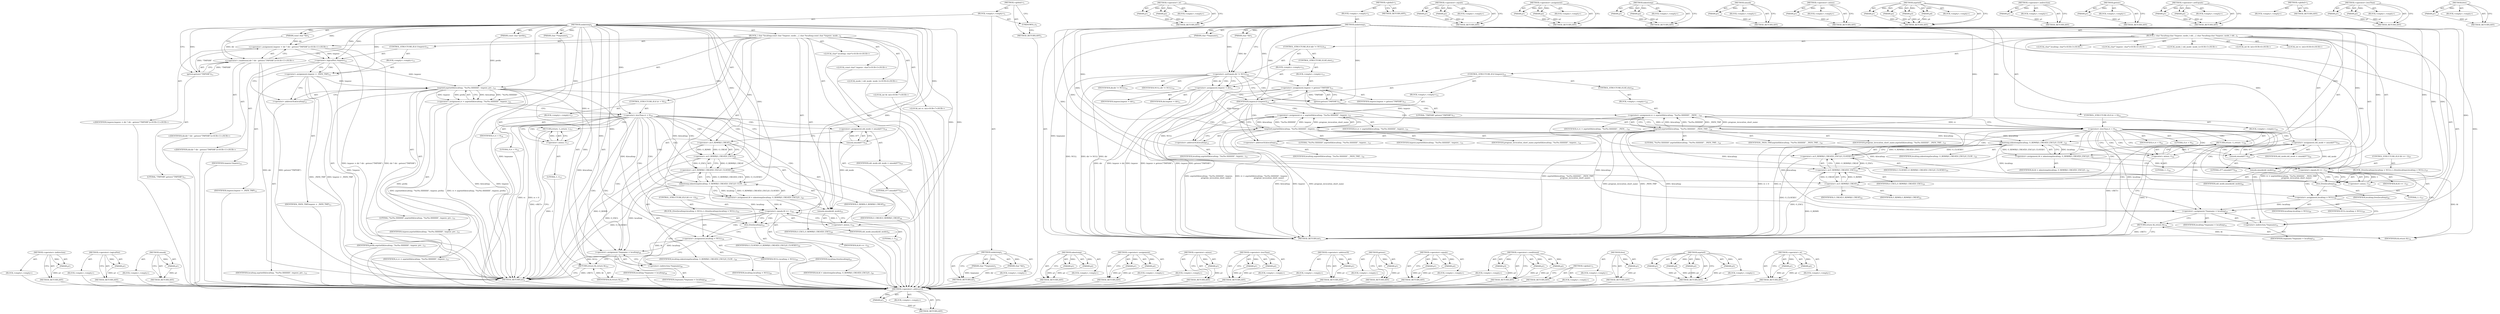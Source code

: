 digraph "&lt;operator&gt;.or" {
vulnerable_142 [label=<(METHOD,&lt;operator&gt;.addressOf)>];
vulnerable_143 [label=<(PARAM,p1)>];
vulnerable_144 [label=<(BLOCK,&lt;empty&gt;,&lt;empty&gt;)>];
vulnerable_145 [label=<(METHOD_RETURN,ANY)>];
vulnerable_164 [label=<(METHOD,&lt;operator&gt;.or)>];
vulnerable_165 [label=<(PARAM,p1)>];
vulnerable_166 [label=<(PARAM,p2)>];
vulnerable_167 [label=<(BLOCK,&lt;empty&gt;,&lt;empty&gt;)>];
vulnerable_168 [label=<(METHOD_RETURN,ANY)>];
vulnerable_6 [label=<(METHOD,&lt;global&gt;)<SUB>1</SUB>>];
vulnerable_7 [label=<(BLOCK,&lt;empty&gt;,&lt;empty&gt;)<SUB>1</SUB>>];
vulnerable_8 [label=<(METHOD,xmkstemp)<SUB>1</SUB>>];
vulnerable_9 [label=<(PARAM,char **tmpname)<SUB>1</SUB>>];
vulnerable_10 [label=<(PARAM,char *dir)<SUB>1</SUB>>];
vulnerable_11 [label=<(BLOCK,{
 	char *localtmp;
	char *tmpenv;
 	mode_t old...,{
 	char *localtmp;
	char *tmpenv;
 	mode_t old...)<SUB>2</SUB>>];
vulnerable_12 [label="<(LOCAL,char* localtmp: char*)<SUB>3</SUB>>"];
vulnerable_13 [label="<(LOCAL,char* tmpenv: char*)<SUB>4</SUB>>"];
vulnerable_14 [label="<(LOCAL,mode_t old_mode: mode_t)<SUB>5</SUB>>"];
vulnerable_15 [label="<(LOCAL,int fd: int)<SUB>6</SUB>>"];
vulnerable_16 [label="<(LOCAL,int rc: int)<SUB>6</SUB>>"];
vulnerable_17 [label=<(CONTROL_STRUCTURE,IF,if (dir != NULL))<SUB>10</SUB>>];
vulnerable_18 [label=<(&lt;operator&gt;.notEquals,dir != NULL)<SUB>10</SUB>>];
vulnerable_19 [label=<(IDENTIFIER,dir,dir != NULL)<SUB>10</SUB>>];
vulnerable_20 [label=<(IDENTIFIER,NULL,dir != NULL)<SUB>10</SUB>>];
vulnerable_21 [label=<(BLOCK,&lt;empty&gt;,&lt;empty&gt;)<SUB>11</SUB>>];
vulnerable_22 [label=<(&lt;operator&gt;.assignment,tmpenv = dir)<SUB>11</SUB>>];
vulnerable_23 [label=<(IDENTIFIER,tmpenv,tmpenv = dir)<SUB>11</SUB>>];
vulnerable_24 [label=<(IDENTIFIER,dir,tmpenv = dir)<SUB>11</SUB>>];
vulnerable_25 [label=<(CONTROL_STRUCTURE,ELSE,else)<SUB>13</SUB>>];
vulnerable_26 [label=<(BLOCK,&lt;empty&gt;,&lt;empty&gt;)<SUB>13</SUB>>];
vulnerable_27 [label=<(&lt;operator&gt;.assignment,tmpenv = getenv(&quot;TMPDIR&quot;))<SUB>13</SUB>>];
vulnerable_28 [label=<(IDENTIFIER,tmpenv,tmpenv = getenv(&quot;TMPDIR&quot;))<SUB>13</SUB>>];
vulnerable_29 [label=<(getenv,getenv(&quot;TMPDIR&quot;))<SUB>13</SUB>>];
vulnerable_30 [label=<(LITERAL,&quot;TMPDIR&quot;,getenv(&quot;TMPDIR&quot;))<SUB>13</SUB>>];
vulnerable_31 [label=<(CONTROL_STRUCTURE,IF,if (tmpenv))<SUB>14</SUB>>];
vulnerable_32 [label=<(IDENTIFIER,tmpenv,if (tmpenv))<SUB>14</SUB>>];
vulnerable_33 [label=<(BLOCK,&lt;empty&gt;,&lt;empty&gt;)<SUB>15</SUB>>];
vulnerable_34 [label=<(&lt;operator&gt;.assignment,rc = asprintf(&amp;localtmp, &quot;%s/%s.XXXXXX&quot;, tmpenv...)<SUB>15</SUB>>];
vulnerable_35 [label=<(IDENTIFIER,rc,rc = asprintf(&amp;localtmp, &quot;%s/%s.XXXXXX&quot;, tmpenv...)<SUB>15</SUB>>];
vulnerable_36 [label=<(asprintf,asprintf(&amp;localtmp, &quot;%s/%s.XXXXXX&quot;, tmpenv,
			...)<SUB>15</SUB>>];
vulnerable_37 [label=<(&lt;operator&gt;.addressOf,&amp;localtmp)<SUB>15</SUB>>];
vulnerable_38 [label=<(IDENTIFIER,localtmp,asprintf(&amp;localtmp, &quot;%s/%s.XXXXXX&quot;, tmpenv,
			...)<SUB>15</SUB>>];
vulnerable_39 [label=<(LITERAL,&quot;%s/%s.XXXXXX&quot;,asprintf(&amp;localtmp, &quot;%s/%s.XXXXXX&quot;, tmpenv,
			...)<SUB>15</SUB>>];
vulnerable_40 [label=<(IDENTIFIER,tmpenv,asprintf(&amp;localtmp, &quot;%s/%s.XXXXXX&quot;, tmpenv,
			...)<SUB>15</SUB>>];
vulnerable_41 [label=<(IDENTIFIER,program_invocation_short_name,asprintf(&amp;localtmp, &quot;%s/%s.XXXXXX&quot;, tmpenv,
			...)<SUB>16</SUB>>];
vulnerable_42 [label=<(CONTROL_STRUCTURE,ELSE,else)<SUB>18</SUB>>];
vulnerable_43 [label=<(BLOCK,&lt;empty&gt;,&lt;empty&gt;)<SUB>18</SUB>>];
vulnerable_44 [label=<(&lt;operator&gt;.assignment,rc = asprintf(&amp;localtmp, &quot;%s/%s.XXXXXX&quot;, _PATH_...)<SUB>18</SUB>>];
vulnerable_45 [label=<(IDENTIFIER,rc,rc = asprintf(&amp;localtmp, &quot;%s/%s.XXXXXX&quot;, _PATH_...)<SUB>18</SUB>>];
vulnerable_46 [label=<(asprintf,asprintf(&amp;localtmp, &quot;%s/%s.XXXXXX&quot;, _PATH_TMP,
...)<SUB>18</SUB>>];
vulnerable_47 [label=<(&lt;operator&gt;.addressOf,&amp;localtmp)<SUB>18</SUB>>];
vulnerable_48 [label=<(IDENTIFIER,localtmp,asprintf(&amp;localtmp, &quot;%s/%s.XXXXXX&quot;, _PATH_TMP,
...)<SUB>18</SUB>>];
vulnerable_49 [label=<(LITERAL,&quot;%s/%s.XXXXXX&quot;,asprintf(&amp;localtmp, &quot;%s/%s.XXXXXX&quot;, _PATH_TMP,
...)<SUB>18</SUB>>];
vulnerable_50 [label=<(IDENTIFIER,_PATH_TMP,asprintf(&amp;localtmp, &quot;%s/%s.XXXXXX&quot;, _PATH_TMP,
...)<SUB>18</SUB>>];
vulnerable_51 [label=<(IDENTIFIER,program_invocation_short_name,asprintf(&amp;localtmp, &quot;%s/%s.XXXXXX&quot;, _PATH_TMP,
...)<SUB>19</SUB>>];
vulnerable_52 [label=<(CONTROL_STRUCTURE,IF,if (rc &lt; 0))<SUB>21</SUB>>];
vulnerable_53 [label=<(&lt;operator&gt;.lessThan,rc &lt; 0)<SUB>21</SUB>>];
vulnerable_54 [label=<(IDENTIFIER,rc,rc &lt; 0)<SUB>21</SUB>>];
vulnerable_55 [label=<(LITERAL,0,rc &lt; 0)<SUB>21</SUB>>];
vulnerable_56 [label=<(BLOCK,&lt;empty&gt;,&lt;empty&gt;)<SUB>22</SUB>>];
vulnerable_57 [label=<(RETURN,return -1;,return -1;)<SUB>22</SUB>>];
vulnerable_58 [label=<(&lt;operator&gt;.minus,-1)<SUB>22</SUB>>];
vulnerable_59 [label=<(LITERAL,1,-1)<SUB>22</SUB>>];
vulnerable_60 [label=<(&lt;operator&gt;.assignment,old_mode = umask(077))<SUB>24</SUB>>];
vulnerable_61 [label=<(IDENTIFIER,old_mode,old_mode = umask(077))<SUB>24</SUB>>];
vulnerable_62 [label=<(umask,umask(077))<SUB>24</SUB>>];
vulnerable_63 [label=<(LITERAL,077,umask(077))<SUB>24</SUB>>];
vulnerable_64 [label=<(&lt;operator&gt;.assignment,fd = mkostemp(localtmp, O_RDWR|O_CREAT|O_EXCL|O...)<SUB>25</SUB>>];
vulnerable_65 [label=<(IDENTIFIER,fd,fd = mkostemp(localtmp, O_RDWR|O_CREAT|O_EXCL|O...)<SUB>25</SUB>>];
vulnerable_66 [label=<(mkostemp,mkostemp(localtmp, O_RDWR|O_CREAT|O_EXCL|O_CLOE...)<SUB>25</SUB>>];
vulnerable_67 [label=<(IDENTIFIER,localtmp,mkostemp(localtmp, O_RDWR|O_CREAT|O_EXCL|O_CLOE...)<SUB>25</SUB>>];
vulnerable_68 [label=<(&lt;operator&gt;.or,O_RDWR|O_CREAT|O_EXCL|O_CLOEXEC)<SUB>25</SUB>>];
vulnerable_69 [label=<(&lt;operator&gt;.or,O_RDWR|O_CREAT|O_EXCL)<SUB>25</SUB>>];
vulnerable_70 [label=<(&lt;operator&gt;.or,O_RDWR|O_CREAT)<SUB>25</SUB>>];
vulnerable_71 [label=<(IDENTIFIER,O_RDWR,O_RDWR|O_CREAT)<SUB>25</SUB>>];
vulnerable_72 [label=<(IDENTIFIER,O_CREAT,O_RDWR|O_CREAT)<SUB>25</SUB>>];
vulnerable_73 [label=<(IDENTIFIER,O_EXCL,O_RDWR|O_CREAT|O_EXCL)<SUB>25</SUB>>];
vulnerable_74 [label=<(IDENTIFIER,O_CLOEXEC,O_RDWR|O_CREAT|O_EXCL|O_CLOEXEC)<SUB>25</SUB>>];
vulnerable_75 [label=<(umask,umask(old_mode))<SUB>26</SUB>>];
vulnerable_76 [label=<(IDENTIFIER,old_mode,umask(old_mode))<SUB>26</SUB>>];
vulnerable_77 [label=<(CONTROL_STRUCTURE,IF,if (fd == -1))<SUB>27</SUB>>];
vulnerable_78 [label=<(&lt;operator&gt;.equals,fd == -1)<SUB>27</SUB>>];
vulnerable_79 [label=<(IDENTIFIER,fd,fd == -1)<SUB>27</SUB>>];
vulnerable_80 [label=<(&lt;operator&gt;.minus,-1)<SUB>27</SUB>>];
vulnerable_81 [label=<(LITERAL,1,-1)<SUB>27</SUB>>];
vulnerable_82 [label=<(BLOCK,{
		free(localtmp);
		localtmp = NULL;
	},{
		free(localtmp);
		localtmp = NULL;
	})<SUB>27</SUB>>];
vulnerable_83 [label=<(free,free(localtmp))<SUB>28</SUB>>];
vulnerable_84 [label=<(IDENTIFIER,localtmp,free(localtmp))<SUB>28</SUB>>];
vulnerable_85 [label=<(&lt;operator&gt;.assignment,localtmp = NULL)<SUB>29</SUB>>];
vulnerable_86 [label=<(IDENTIFIER,localtmp,localtmp = NULL)<SUB>29</SUB>>];
vulnerable_87 [label=<(IDENTIFIER,NULL,localtmp = NULL)<SUB>29</SUB>>];
vulnerable_88 [label=<(&lt;operator&gt;.assignment,*tmpname = localtmp)<SUB>31</SUB>>];
vulnerable_89 [label=<(&lt;operator&gt;.indirection,*tmpname)<SUB>31</SUB>>];
vulnerable_90 [label=<(IDENTIFIER,tmpname,*tmpname = localtmp)<SUB>31</SUB>>];
vulnerable_91 [label=<(IDENTIFIER,localtmp,*tmpname = localtmp)<SUB>31</SUB>>];
vulnerable_92 [label=<(RETURN,return fd;,return fd;)<SUB>32</SUB>>];
vulnerable_93 [label=<(IDENTIFIER,fd,return fd;)<SUB>32</SUB>>];
vulnerable_94 [label=<(METHOD_RETURN,int)<SUB>1</SUB>>];
vulnerable_96 [label=<(METHOD_RETURN,ANY)<SUB>1</SUB>>];
vulnerable_169 [label=<(METHOD,&lt;operator&gt;.equals)>];
vulnerable_170 [label=<(PARAM,p1)>];
vulnerable_171 [label=<(PARAM,p2)>];
vulnerable_172 [label=<(BLOCK,&lt;empty&gt;,&lt;empty&gt;)>];
vulnerable_173 [label=<(METHOD_RETURN,ANY)>];
vulnerable_126 [label=<(METHOD,&lt;operator&gt;.assignment)>];
vulnerable_127 [label=<(PARAM,p1)>];
vulnerable_128 [label=<(PARAM,p2)>];
vulnerable_129 [label=<(BLOCK,&lt;empty&gt;,&lt;empty&gt;)>];
vulnerable_130 [label=<(METHOD_RETURN,ANY)>];
vulnerable_159 [label=<(METHOD,mkostemp)>];
vulnerable_160 [label=<(PARAM,p1)>];
vulnerable_161 [label=<(PARAM,p2)>];
vulnerable_162 [label=<(BLOCK,&lt;empty&gt;,&lt;empty&gt;)>];
vulnerable_163 [label=<(METHOD_RETURN,ANY)>];
vulnerable_155 [label=<(METHOD,umask)>];
vulnerable_156 [label=<(PARAM,p1)>];
vulnerable_157 [label=<(BLOCK,&lt;empty&gt;,&lt;empty&gt;)>];
vulnerable_158 [label=<(METHOD_RETURN,ANY)>];
vulnerable_151 [label=<(METHOD,&lt;operator&gt;.minus)>];
vulnerable_152 [label=<(PARAM,p1)>];
vulnerable_153 [label=<(BLOCK,&lt;empty&gt;,&lt;empty&gt;)>];
vulnerable_154 [label=<(METHOD_RETURN,ANY)>];
vulnerable_135 [label=<(METHOD,asprintf)>];
vulnerable_136 [label=<(PARAM,p1)>];
vulnerable_137 [label=<(PARAM,p2)>];
vulnerable_138 [label=<(PARAM,p3)>];
vulnerable_139 [label=<(PARAM,p4)>];
vulnerable_140 [label=<(BLOCK,&lt;empty&gt;,&lt;empty&gt;)>];
vulnerable_141 [label=<(METHOD_RETURN,ANY)>];
vulnerable_178 [label=<(METHOD,&lt;operator&gt;.indirection)>];
vulnerable_179 [label=<(PARAM,p1)>];
vulnerable_180 [label=<(BLOCK,&lt;empty&gt;,&lt;empty&gt;)>];
vulnerable_181 [label=<(METHOD_RETURN,ANY)>];
vulnerable_131 [label=<(METHOD,getenv)>];
vulnerable_132 [label=<(PARAM,p1)>];
vulnerable_133 [label=<(BLOCK,&lt;empty&gt;,&lt;empty&gt;)>];
vulnerable_134 [label=<(METHOD_RETURN,ANY)>];
vulnerable_121 [label=<(METHOD,&lt;operator&gt;.notEquals)>];
vulnerable_122 [label=<(PARAM,p1)>];
vulnerable_123 [label=<(PARAM,p2)>];
vulnerable_124 [label=<(BLOCK,&lt;empty&gt;,&lt;empty&gt;)>];
vulnerable_125 [label=<(METHOD_RETURN,ANY)>];
vulnerable_115 [label=<(METHOD,&lt;global&gt;)<SUB>1</SUB>>];
vulnerable_116 [label=<(BLOCK,&lt;empty&gt;,&lt;empty&gt;)>];
vulnerable_117 [label=<(METHOD_RETURN,ANY)>];
vulnerable_146 [label=<(METHOD,&lt;operator&gt;.lessThan)>];
vulnerable_147 [label=<(PARAM,p1)>];
vulnerable_148 [label=<(PARAM,p2)>];
vulnerable_149 [label=<(BLOCK,&lt;empty&gt;,&lt;empty&gt;)>];
vulnerable_150 [label=<(METHOD_RETURN,ANY)>];
vulnerable_174 [label=<(METHOD,free)>];
vulnerable_175 [label=<(PARAM,p1)>];
vulnerable_176 [label=<(BLOCK,&lt;empty&gt;,&lt;empty&gt;)>];
vulnerable_177 [label=<(METHOD_RETURN,ANY)>];
fixed_178 [label=<(METHOD,&lt;operator&gt;.indirection)>];
fixed_179 [label=<(PARAM,p1)>];
fixed_180 [label=<(BLOCK,&lt;empty&gt;,&lt;empty&gt;)>];
fixed_181 [label=<(METHOD_RETURN,ANY)>];
fixed_131 [label=<(METHOD,&lt;operator&gt;.logicalNot)>];
fixed_132 [label=<(PARAM,p1)>];
fixed_133 [label=<(BLOCK,&lt;empty&gt;,&lt;empty&gt;)>];
fixed_134 [label=<(METHOD_RETURN,ANY)>];
fixed_155 [label=<(METHOD,umask)>];
fixed_156 [label=<(PARAM,p1)>];
fixed_157 [label=<(BLOCK,&lt;empty&gt;,&lt;empty&gt;)>];
fixed_158 [label=<(METHOD_RETURN,ANY)>];
fixed_6 [label=<(METHOD,&lt;global&gt;)<SUB>1</SUB>>];
fixed_7 [label=<(BLOCK,&lt;empty&gt;,&lt;empty&gt;)<SUB>1</SUB>>];
fixed_8 [label=<(METHOD,xmkstemp)<SUB>1</SUB>>];
fixed_9 [label=<(PARAM,char **tmpname)<SUB>1</SUB>>];
fixed_10 [label=<(PARAM,char *dir)<SUB>1</SUB>>];
fixed_11 [label=<(BLOCK,&lt;empty&gt;,&lt;empty&gt;)>];
fixed_12 [label=<(METHOD_RETURN,int)<SUB>1</SUB>>];
fixed_14 [label=<(UNKNOWN,),))<SUB>1</SUB>>];
fixed_15 [label=<(METHOD,xmkstemp)<SUB>2</SUB>>];
fixed_16 [label=<(PARAM,char **tmpname)<SUB>2</SUB>>];
fixed_17 [label=<(PARAM,const char *dir)<SUB>2</SUB>>];
fixed_18 [label=<(PARAM,const char *prefix)<SUB>2</SUB>>];
fixed_19 [label=<(BLOCK,{
 	char *localtmp;
	const char *tmpenv;
 	mode...,{
 	char *localtmp;
	const char *tmpenv;
 	mode...)<SUB>3</SUB>>];
fixed_20 [label="<(LOCAL,char* localtmp: char*)<SUB>4</SUB>>"];
fixed_21 [label="<(LOCAL,const char* tmpenv: char*)<SUB>5</SUB>>"];
fixed_22 [label="<(LOCAL,mode_t old_mode: mode_t)<SUB>6</SUB>>"];
fixed_23 [label="<(LOCAL,int fd: int)<SUB>7</SUB>>"];
fixed_24 [label="<(LOCAL,int rc: int)<SUB>7</SUB>>"];
fixed_25 [label="<(&lt;operator&gt;.assignment,tmpenv = dir ? dir : getenv(&quot;TMPDIR&quot;))<SUB>11</SUB>>"];
fixed_26 [label="<(IDENTIFIER,tmpenv,tmpenv = dir ? dir : getenv(&quot;TMPDIR&quot;))<SUB>11</SUB>>"];
fixed_27 [label="<(&lt;operator&gt;.conditional,dir ? dir : getenv(&quot;TMPDIR&quot;))<SUB>11</SUB>>"];
fixed_28 [label="<(IDENTIFIER,dir,dir ? dir : getenv(&quot;TMPDIR&quot;))<SUB>11</SUB>>"];
fixed_29 [label="<(IDENTIFIER,dir,dir ? dir : getenv(&quot;TMPDIR&quot;))<SUB>11</SUB>>"];
fixed_30 [label=<(getenv,getenv(&quot;TMPDIR&quot;))<SUB>11</SUB>>];
fixed_31 [label=<(LITERAL,&quot;TMPDIR&quot;,getenv(&quot;TMPDIR&quot;))<SUB>11</SUB>>];
fixed_32 [label=<(CONTROL_STRUCTURE,IF,if (!tmpenv))<SUB>12</SUB>>];
fixed_33 [label=<(&lt;operator&gt;.logicalNot,!tmpenv)<SUB>12</SUB>>];
fixed_34 [label=<(IDENTIFIER,tmpenv,!tmpenv)<SUB>12</SUB>>];
fixed_35 [label=<(BLOCK,&lt;empty&gt;,&lt;empty&gt;)<SUB>13</SUB>>];
fixed_36 [label=<(&lt;operator&gt;.assignment,tmpenv = _PATH_TMP)<SUB>13</SUB>>];
fixed_37 [label=<(IDENTIFIER,tmpenv,tmpenv = _PATH_TMP)<SUB>13</SUB>>];
fixed_38 [label=<(IDENTIFIER,_PATH_TMP,tmpenv = _PATH_TMP)<SUB>13</SUB>>];
fixed_39 [label=<(&lt;operator&gt;.assignment,rc = asprintf(&amp;localtmp, &quot;%s/%s.XXXXXX&quot;, tmpenv...)<SUB>15</SUB>>];
fixed_40 [label=<(IDENTIFIER,rc,rc = asprintf(&amp;localtmp, &quot;%s/%s.XXXXXX&quot;, tmpenv...)<SUB>15</SUB>>];
fixed_41 [label=<(asprintf,asprintf(&amp;localtmp, &quot;%s/%s.XXXXXX&quot;, tmpenv, pre...)<SUB>15</SUB>>];
fixed_42 [label=<(&lt;operator&gt;.addressOf,&amp;localtmp)<SUB>15</SUB>>];
fixed_43 [label=<(IDENTIFIER,localtmp,asprintf(&amp;localtmp, &quot;%s/%s.XXXXXX&quot;, tmpenv, pre...)<SUB>15</SUB>>];
fixed_44 [label=<(LITERAL,&quot;%s/%s.XXXXXX&quot;,asprintf(&amp;localtmp, &quot;%s/%s.XXXXXX&quot;, tmpenv, pre...)<SUB>15</SUB>>];
fixed_45 [label=<(IDENTIFIER,tmpenv,asprintf(&amp;localtmp, &quot;%s/%s.XXXXXX&quot;, tmpenv, pre...)<SUB>15</SUB>>];
fixed_46 [label=<(IDENTIFIER,prefix,asprintf(&amp;localtmp, &quot;%s/%s.XXXXXX&quot;, tmpenv, pre...)<SUB>15</SUB>>];
fixed_47 [label=<(CONTROL_STRUCTURE,IF,if (rc &lt; 0))<SUB>16</SUB>>];
fixed_48 [label=<(&lt;operator&gt;.lessThan,rc &lt; 0)<SUB>16</SUB>>];
fixed_49 [label=<(IDENTIFIER,rc,rc &lt; 0)<SUB>16</SUB>>];
fixed_50 [label=<(LITERAL,0,rc &lt; 0)<SUB>16</SUB>>];
fixed_51 [label=<(BLOCK,&lt;empty&gt;,&lt;empty&gt;)<SUB>17</SUB>>];
fixed_52 [label=<(RETURN,return -1;,return -1;)<SUB>17</SUB>>];
fixed_53 [label=<(&lt;operator&gt;.minus,-1)<SUB>17</SUB>>];
fixed_54 [label=<(LITERAL,1,-1)<SUB>17</SUB>>];
fixed_55 [label=<(&lt;operator&gt;.assignment,old_mode = umask(077))<SUB>19</SUB>>];
fixed_56 [label=<(IDENTIFIER,old_mode,old_mode = umask(077))<SUB>19</SUB>>];
fixed_57 [label=<(umask,umask(077))<SUB>19</SUB>>];
fixed_58 [label=<(LITERAL,077,umask(077))<SUB>19</SUB>>];
fixed_59 [label=<(&lt;operator&gt;.assignment,fd = mkostemp(localtmp, O_RDWR|O_CREAT|O_EXCL|O...)<SUB>20</SUB>>];
fixed_60 [label=<(IDENTIFIER,fd,fd = mkostemp(localtmp, O_RDWR|O_CREAT|O_EXCL|O...)<SUB>20</SUB>>];
fixed_61 [label=<(mkostemp,mkostemp(localtmp, O_RDWR|O_CREAT|O_EXCL|O_CLOE...)<SUB>20</SUB>>];
fixed_62 [label=<(IDENTIFIER,localtmp,mkostemp(localtmp, O_RDWR|O_CREAT|O_EXCL|O_CLOE...)<SUB>20</SUB>>];
fixed_63 [label=<(&lt;operator&gt;.or,O_RDWR|O_CREAT|O_EXCL|O_CLOEXEC)<SUB>20</SUB>>];
fixed_64 [label=<(&lt;operator&gt;.or,O_RDWR|O_CREAT|O_EXCL)<SUB>20</SUB>>];
fixed_65 [label=<(&lt;operator&gt;.or,O_RDWR|O_CREAT)<SUB>20</SUB>>];
fixed_66 [label=<(IDENTIFIER,O_RDWR,O_RDWR|O_CREAT)<SUB>20</SUB>>];
fixed_67 [label=<(IDENTIFIER,O_CREAT,O_RDWR|O_CREAT)<SUB>20</SUB>>];
fixed_68 [label=<(IDENTIFIER,O_EXCL,O_RDWR|O_CREAT|O_EXCL)<SUB>20</SUB>>];
fixed_69 [label=<(IDENTIFIER,O_CLOEXEC,O_RDWR|O_CREAT|O_EXCL|O_CLOEXEC)<SUB>20</SUB>>];
fixed_70 [label=<(umask,umask(old_mode))<SUB>21</SUB>>];
fixed_71 [label=<(IDENTIFIER,old_mode,umask(old_mode))<SUB>21</SUB>>];
fixed_72 [label=<(CONTROL_STRUCTURE,IF,if (fd == -1))<SUB>22</SUB>>];
fixed_73 [label=<(&lt;operator&gt;.equals,fd == -1)<SUB>22</SUB>>];
fixed_74 [label=<(IDENTIFIER,fd,fd == -1)<SUB>22</SUB>>];
fixed_75 [label=<(&lt;operator&gt;.minus,-1)<SUB>22</SUB>>];
fixed_76 [label=<(LITERAL,1,-1)<SUB>22</SUB>>];
fixed_77 [label=<(BLOCK,{
		free(localtmp);
		localtmp = NULL;
	},{
		free(localtmp);
		localtmp = NULL;
	})<SUB>22</SUB>>];
fixed_78 [label=<(free,free(localtmp))<SUB>23</SUB>>];
fixed_79 [label=<(IDENTIFIER,localtmp,free(localtmp))<SUB>23</SUB>>];
fixed_80 [label=<(&lt;operator&gt;.assignment,localtmp = NULL)<SUB>24</SUB>>];
fixed_81 [label=<(IDENTIFIER,localtmp,localtmp = NULL)<SUB>24</SUB>>];
fixed_82 [label=<(IDENTIFIER,NULL,localtmp = NULL)<SUB>24</SUB>>];
fixed_83 [label=<(&lt;operator&gt;.assignment,*tmpname = localtmp)<SUB>26</SUB>>];
fixed_84 [label=<(&lt;operator&gt;.indirection,*tmpname)<SUB>26</SUB>>];
fixed_85 [label=<(IDENTIFIER,tmpname,*tmpname = localtmp)<SUB>26</SUB>>];
fixed_86 [label=<(IDENTIFIER,localtmp,*tmpname = localtmp)<SUB>26</SUB>>];
fixed_87 [label=<(RETURN,return fd;,return fd;)<SUB>27</SUB>>];
fixed_88 [label=<(IDENTIFIER,fd,return fd;)<SUB>27</SUB>>];
fixed_89 [label=<(METHOD_RETURN,int)<SUB>2</SUB>>];
fixed_91 [label=<(METHOD_RETURN,ANY)<SUB>1</SUB>>];
fixed_159 [label=<(METHOD,mkostemp)>];
fixed_160 [label=<(PARAM,p1)>];
fixed_161 [label=<(PARAM,p2)>];
fixed_162 [label=<(BLOCK,&lt;empty&gt;,&lt;empty&gt;)>];
fixed_163 [label=<(METHOD_RETURN,ANY)>];
fixed_116 [label=<(METHOD,&lt;operator&gt;.assignment)>];
fixed_117 [label=<(PARAM,p1)>];
fixed_118 [label=<(PARAM,p2)>];
fixed_119 [label=<(BLOCK,&lt;empty&gt;,&lt;empty&gt;)>];
fixed_120 [label=<(METHOD_RETURN,ANY)>];
fixed_151 [label=<(METHOD,&lt;operator&gt;.minus)>];
fixed_152 [label=<(PARAM,p1)>];
fixed_153 [label=<(BLOCK,&lt;empty&gt;,&lt;empty&gt;)>];
fixed_154 [label=<(METHOD_RETURN,ANY)>];
fixed_146 [label=<(METHOD,&lt;operator&gt;.lessThan)>];
fixed_147 [label=<(PARAM,p1)>];
fixed_148 [label=<(PARAM,p2)>];
fixed_149 [label=<(BLOCK,&lt;empty&gt;,&lt;empty&gt;)>];
fixed_150 [label=<(METHOD_RETURN,ANY)>];
fixed_142 [label=<(METHOD,&lt;operator&gt;.addressOf)>];
fixed_143 [label=<(PARAM,p1)>];
fixed_144 [label=<(BLOCK,&lt;empty&gt;,&lt;empty&gt;)>];
fixed_145 [label=<(METHOD_RETURN,ANY)>];
fixed_127 [label=<(METHOD,getenv)>];
fixed_128 [label=<(PARAM,p1)>];
fixed_129 [label=<(BLOCK,&lt;empty&gt;,&lt;empty&gt;)>];
fixed_130 [label=<(METHOD_RETURN,ANY)>];
fixed_169 [label=<(METHOD,&lt;operator&gt;.equals)>];
fixed_170 [label=<(PARAM,p1)>];
fixed_171 [label=<(PARAM,p2)>];
fixed_172 [label=<(BLOCK,&lt;empty&gt;,&lt;empty&gt;)>];
fixed_173 [label=<(METHOD_RETURN,ANY)>];
fixed_121 [label=<(METHOD,&lt;operator&gt;.conditional)>];
fixed_122 [label=<(PARAM,p1)>];
fixed_123 [label=<(PARAM,p2)>];
fixed_124 [label=<(PARAM,p3)>];
fixed_125 [label=<(BLOCK,&lt;empty&gt;,&lt;empty&gt;)>];
fixed_126 [label=<(METHOD_RETURN,ANY)>];
fixed_110 [label=<(METHOD,&lt;global&gt;)<SUB>1</SUB>>];
fixed_111 [label=<(BLOCK,&lt;empty&gt;,&lt;empty&gt;)>];
fixed_112 [label=<(METHOD_RETURN,ANY)>];
fixed_174 [label=<(METHOD,free)>];
fixed_175 [label=<(PARAM,p1)>];
fixed_176 [label=<(BLOCK,&lt;empty&gt;,&lt;empty&gt;)>];
fixed_177 [label=<(METHOD_RETURN,ANY)>];
fixed_135 [label=<(METHOD,asprintf)>];
fixed_136 [label=<(PARAM,p1)>];
fixed_137 [label=<(PARAM,p2)>];
fixed_138 [label=<(PARAM,p3)>];
fixed_139 [label=<(PARAM,p4)>];
fixed_140 [label=<(BLOCK,&lt;empty&gt;,&lt;empty&gt;)>];
fixed_141 [label=<(METHOD_RETURN,ANY)>];
fixed_164 [label=<(METHOD,&lt;operator&gt;.or)>];
fixed_165 [label=<(PARAM,p1)>];
fixed_166 [label=<(PARAM,p2)>];
fixed_167 [label=<(BLOCK,&lt;empty&gt;,&lt;empty&gt;)>];
fixed_168 [label=<(METHOD_RETURN,ANY)>];
vulnerable_142 -> vulnerable_143  [key=0, label="AST: "];
vulnerable_142 -> vulnerable_143  [key=1, label="DDG: "];
vulnerable_142 -> vulnerable_144  [key=0, label="AST: "];
vulnerable_142 -> vulnerable_145  [key=0, label="AST: "];
vulnerable_142 -> vulnerable_145  [key=1, label="CFG: "];
vulnerable_143 -> vulnerable_145  [key=0, label="DDG: p1"];
vulnerable_164 -> vulnerable_165  [key=0, label="AST: "];
vulnerable_164 -> vulnerable_165  [key=1, label="DDG: "];
vulnerable_164 -> vulnerable_167  [key=0, label="AST: "];
vulnerable_164 -> vulnerable_166  [key=0, label="AST: "];
vulnerable_164 -> vulnerable_166  [key=1, label="DDG: "];
vulnerable_164 -> vulnerable_168  [key=0, label="AST: "];
vulnerable_164 -> vulnerable_168  [key=1, label="CFG: "];
vulnerable_165 -> vulnerable_168  [key=0, label="DDG: p1"];
vulnerable_166 -> vulnerable_168  [key=0, label="DDG: p2"];
vulnerable_6 -> vulnerable_7  [key=0, label="AST: "];
vulnerable_6 -> vulnerable_96  [key=0, label="AST: "];
vulnerable_6 -> vulnerable_96  [key=1, label="CFG: "];
vulnerable_7 -> vulnerable_8  [key=0, label="AST: "];
vulnerable_8 -> vulnerable_9  [key=0, label="AST: "];
vulnerable_8 -> vulnerable_9  [key=1, label="DDG: "];
vulnerable_8 -> vulnerable_10  [key=0, label="AST: "];
vulnerable_8 -> vulnerable_10  [key=1, label="DDG: "];
vulnerable_8 -> vulnerable_11  [key=0, label="AST: "];
vulnerable_8 -> vulnerable_94  [key=0, label="AST: "];
vulnerable_8 -> vulnerable_18  [key=0, label="CFG: "];
vulnerable_8 -> vulnerable_18  [key=1, label="DDG: "];
vulnerable_8 -> vulnerable_88  [key=0, label="DDG: "];
vulnerable_8 -> vulnerable_32  [key=0, label="DDG: "];
vulnerable_8 -> vulnerable_75  [key=0, label="DDG: "];
vulnerable_8 -> vulnerable_93  [key=0, label="DDG: "];
vulnerable_8 -> vulnerable_22  [key=0, label="DDG: "];
vulnerable_8 -> vulnerable_53  [key=0, label="DDG: "];
vulnerable_8 -> vulnerable_62  [key=0, label="DDG: "];
vulnerable_8 -> vulnerable_66  [key=0, label="DDG: "];
vulnerable_8 -> vulnerable_78  [key=0, label="DDG: "];
vulnerable_8 -> vulnerable_85  [key=0, label="DDG: "];
vulnerable_8 -> vulnerable_68  [key=0, label="DDG: "];
vulnerable_8 -> vulnerable_80  [key=0, label="DDG: "];
vulnerable_8 -> vulnerable_83  [key=0, label="DDG: "];
vulnerable_8 -> vulnerable_36  [key=0, label="DDG: "];
vulnerable_8 -> vulnerable_58  [key=0, label="DDG: "];
vulnerable_8 -> vulnerable_69  [key=0, label="DDG: "];
vulnerable_8 -> vulnerable_29  [key=0, label="DDG: "];
vulnerable_8 -> vulnerable_46  [key=0, label="DDG: "];
vulnerable_8 -> vulnerable_70  [key=0, label="DDG: "];
vulnerable_9 -> vulnerable_94  [key=0, label="DDG: tmpname"];
vulnerable_10 -> vulnerable_18  [key=0, label="DDG: dir"];
vulnerable_11 -> vulnerable_12  [key=0, label="AST: "];
vulnerable_11 -> vulnerable_13  [key=0, label="AST: "];
vulnerable_11 -> vulnerable_14  [key=0, label="AST: "];
vulnerable_11 -> vulnerable_15  [key=0, label="AST: "];
vulnerable_11 -> vulnerable_16  [key=0, label="AST: "];
vulnerable_11 -> vulnerable_17  [key=0, label="AST: "];
vulnerable_11 -> vulnerable_31  [key=0, label="AST: "];
vulnerable_11 -> vulnerable_52  [key=0, label="AST: "];
vulnerable_11 -> vulnerable_60  [key=0, label="AST: "];
vulnerable_11 -> vulnerable_64  [key=0, label="AST: "];
vulnerable_11 -> vulnerable_75  [key=0, label="AST: "];
vulnerable_11 -> vulnerable_77  [key=0, label="AST: "];
vulnerable_11 -> vulnerable_88  [key=0, label="AST: "];
vulnerable_11 -> vulnerable_92  [key=0, label="AST: "];
vulnerable_17 -> vulnerable_18  [key=0, label="AST: "];
vulnerable_17 -> vulnerable_21  [key=0, label="AST: "];
vulnerable_17 -> vulnerable_25  [key=0, label="AST: "];
vulnerable_18 -> vulnerable_19  [key=0, label="AST: "];
vulnerable_18 -> vulnerable_20  [key=0, label="AST: "];
vulnerable_18 -> vulnerable_22  [key=0, label="CFG: "];
vulnerable_18 -> vulnerable_22  [key=1, label="DDG: dir"];
vulnerable_18 -> vulnerable_22  [key=2, label="CDG: "];
vulnerable_18 -> vulnerable_29  [key=0, label="CFG: "];
vulnerable_18 -> vulnerable_29  [key=1, label="CDG: "];
vulnerable_18 -> vulnerable_94  [key=0, label="DDG: dir"];
vulnerable_18 -> vulnerable_94  [key=1, label="DDG: NULL"];
vulnerable_18 -> vulnerable_94  [key=2, label="DDG: dir != NULL"];
vulnerable_18 -> vulnerable_85  [key=0, label="DDG: NULL"];
vulnerable_18 -> vulnerable_27  [key=0, label="CDG: "];
vulnerable_21 -> vulnerable_22  [key=0, label="AST: "];
vulnerable_22 -> vulnerable_23  [key=0, label="AST: "];
vulnerable_22 -> vulnerable_24  [key=0, label="AST: "];
vulnerable_22 -> vulnerable_32  [key=0, label="CFG: "];
vulnerable_22 -> vulnerable_94  [key=0, label="DDG: tmpenv"];
vulnerable_22 -> vulnerable_94  [key=1, label="DDG: dir"];
vulnerable_22 -> vulnerable_94  [key=2, label="DDG: tmpenv = dir"];
vulnerable_22 -> vulnerable_36  [key=0, label="DDG: tmpenv"];
vulnerable_25 -> vulnerable_26  [key=0, label="AST: "];
vulnerable_26 -> vulnerable_27  [key=0, label="AST: "];
vulnerable_27 -> vulnerable_28  [key=0, label="AST: "];
vulnerable_27 -> vulnerable_29  [key=0, label="AST: "];
vulnerable_27 -> vulnerable_32  [key=0, label="CFG: "];
vulnerable_27 -> vulnerable_94  [key=0, label="DDG: tmpenv"];
vulnerable_27 -> vulnerable_94  [key=1, label="DDG: getenv(&quot;TMPDIR&quot;)"];
vulnerable_27 -> vulnerable_94  [key=2, label="DDG: tmpenv = getenv(&quot;TMPDIR&quot;)"];
vulnerable_27 -> vulnerable_36  [key=0, label="DDG: tmpenv"];
vulnerable_29 -> vulnerable_30  [key=0, label="AST: "];
vulnerable_29 -> vulnerable_27  [key=0, label="CFG: "];
vulnerable_29 -> vulnerable_27  [key=1, label="DDG: &quot;TMPDIR&quot;"];
vulnerable_31 -> vulnerable_32  [key=0, label="AST: "];
vulnerable_31 -> vulnerable_33  [key=0, label="AST: "];
vulnerable_31 -> vulnerable_42  [key=0, label="AST: "];
vulnerable_32 -> vulnerable_37  [key=0, label="CFG: "];
vulnerable_32 -> vulnerable_37  [key=1, label="CDG: "];
vulnerable_32 -> vulnerable_47  [key=0, label="CFG: "];
vulnerable_32 -> vulnerable_47  [key=1, label="CDG: "];
vulnerable_32 -> vulnerable_34  [key=0, label="CDG: "];
vulnerable_32 -> vulnerable_46  [key=0, label="CDG: "];
vulnerable_32 -> vulnerable_44  [key=0, label="CDG: "];
vulnerable_32 -> vulnerable_36  [key=0, label="CDG: "];
vulnerable_33 -> vulnerable_34  [key=0, label="AST: "];
vulnerable_34 -> vulnerable_35  [key=0, label="AST: "];
vulnerable_34 -> vulnerable_36  [key=0, label="AST: "];
vulnerable_34 -> vulnerable_53  [key=0, label="CFG: "];
vulnerable_34 -> vulnerable_53  [key=1, label="DDG: rc"];
vulnerable_34 -> vulnerable_94  [key=0, label="DDG: asprintf(&amp;localtmp, &quot;%s/%s.XXXXXX&quot;, tmpenv,
			  program_invocation_short_name)"];
vulnerable_34 -> vulnerable_94  [key=1, label="DDG: rc = asprintf(&amp;localtmp, &quot;%s/%s.XXXXXX&quot;, tmpenv,
			  program_invocation_short_name)"];
vulnerable_36 -> vulnerable_37  [key=0, label="AST: "];
vulnerable_36 -> vulnerable_39  [key=0, label="AST: "];
vulnerable_36 -> vulnerable_40  [key=0, label="AST: "];
vulnerable_36 -> vulnerable_41  [key=0, label="AST: "];
vulnerable_36 -> vulnerable_34  [key=0, label="CFG: "];
vulnerable_36 -> vulnerable_34  [key=1, label="DDG: &amp;localtmp"];
vulnerable_36 -> vulnerable_34  [key=2, label="DDG: &quot;%s/%s.XXXXXX&quot;"];
vulnerable_36 -> vulnerable_34  [key=3, label="DDG: tmpenv"];
vulnerable_36 -> vulnerable_34  [key=4, label="DDG: program_invocation_short_name"];
vulnerable_36 -> vulnerable_94  [key=0, label="DDG: &amp;localtmp"];
vulnerable_36 -> vulnerable_94  [key=1, label="DDG: tmpenv"];
vulnerable_36 -> vulnerable_94  [key=2, label="DDG: program_invocation_short_name"];
vulnerable_36 -> vulnerable_88  [key=0, label="DDG: &amp;localtmp"];
vulnerable_36 -> vulnerable_66  [key=0, label="DDG: &amp;localtmp"];
vulnerable_36 -> vulnerable_83  [key=0, label="DDG: &amp;localtmp"];
vulnerable_37 -> vulnerable_38  [key=0, label="AST: "];
vulnerable_37 -> vulnerable_36  [key=0, label="CFG: "];
vulnerable_42 -> vulnerable_43  [key=0, label="AST: "];
vulnerable_43 -> vulnerable_44  [key=0, label="AST: "];
vulnerable_44 -> vulnerable_45  [key=0, label="AST: "];
vulnerable_44 -> vulnerable_46  [key=0, label="AST: "];
vulnerable_44 -> vulnerable_53  [key=0, label="CFG: "];
vulnerable_44 -> vulnerable_53  [key=1, label="DDG: rc"];
vulnerable_44 -> vulnerable_94  [key=0, label="DDG: asprintf(&amp;localtmp, &quot;%s/%s.XXXXXX&quot;, _PATH_TMP,
			  program_invocation_short_name)"];
vulnerable_44 -> vulnerable_94  [key=1, label="DDG: rc = asprintf(&amp;localtmp, &quot;%s/%s.XXXXXX&quot;, _PATH_TMP,
			  program_invocation_short_name)"];
vulnerable_46 -> vulnerable_47  [key=0, label="AST: "];
vulnerable_46 -> vulnerable_49  [key=0, label="AST: "];
vulnerable_46 -> vulnerable_50  [key=0, label="AST: "];
vulnerable_46 -> vulnerable_51  [key=0, label="AST: "];
vulnerable_46 -> vulnerable_44  [key=0, label="CFG: "];
vulnerable_46 -> vulnerable_44  [key=1, label="DDG: &amp;localtmp"];
vulnerable_46 -> vulnerable_44  [key=2, label="DDG: &quot;%s/%s.XXXXXX&quot;"];
vulnerable_46 -> vulnerable_44  [key=3, label="DDG: _PATH_TMP"];
vulnerable_46 -> vulnerable_44  [key=4, label="DDG: program_invocation_short_name"];
vulnerable_46 -> vulnerable_94  [key=0, label="DDG: &amp;localtmp"];
vulnerable_46 -> vulnerable_94  [key=1, label="DDG: program_invocation_short_name"];
vulnerable_46 -> vulnerable_94  [key=2, label="DDG: _PATH_TMP"];
vulnerable_46 -> vulnerable_88  [key=0, label="DDG: &amp;localtmp"];
vulnerable_46 -> vulnerable_66  [key=0, label="DDG: &amp;localtmp"];
vulnerable_46 -> vulnerable_83  [key=0, label="DDG: &amp;localtmp"];
vulnerable_47 -> vulnerable_48  [key=0, label="AST: "];
vulnerable_47 -> vulnerable_46  [key=0, label="CFG: "];
vulnerable_52 -> vulnerable_53  [key=0, label="AST: "];
vulnerable_52 -> vulnerable_56  [key=0, label="AST: "];
vulnerable_53 -> vulnerable_54  [key=0, label="AST: "];
vulnerable_53 -> vulnerable_55  [key=0, label="AST: "];
vulnerable_53 -> vulnerable_58  [key=0, label="CFG: "];
vulnerable_53 -> vulnerable_58  [key=1, label="CDG: "];
vulnerable_53 -> vulnerable_62  [key=0, label="CFG: "];
vulnerable_53 -> vulnerable_62  [key=1, label="CDG: "];
vulnerable_53 -> vulnerable_94  [key=0, label="DDG: rc"];
vulnerable_53 -> vulnerable_94  [key=1, label="DDG: rc &lt; 0"];
vulnerable_53 -> vulnerable_68  [key=0, label="CDG: "];
vulnerable_53 -> vulnerable_60  [key=0, label="CDG: "];
vulnerable_53 -> vulnerable_64  [key=0, label="CDG: "];
vulnerable_53 -> vulnerable_57  [key=0, label="CDG: "];
vulnerable_53 -> vulnerable_89  [key=0, label="CDG: "];
vulnerable_53 -> vulnerable_66  [key=0, label="CDG: "];
vulnerable_53 -> vulnerable_75  [key=0, label="CDG: "];
vulnerable_53 -> vulnerable_69  [key=0, label="CDG: "];
vulnerable_53 -> vulnerable_92  [key=0, label="CDG: "];
vulnerable_53 -> vulnerable_80  [key=0, label="CDG: "];
vulnerable_53 -> vulnerable_88  [key=0, label="CDG: "];
vulnerable_53 -> vulnerable_70  [key=0, label="CDG: "];
vulnerable_53 -> vulnerable_78  [key=0, label="CDG: "];
vulnerable_56 -> vulnerable_57  [key=0, label="AST: "];
vulnerable_57 -> vulnerable_58  [key=0, label="AST: "];
vulnerable_57 -> vulnerable_94  [key=0, label="CFG: "];
vulnerable_57 -> vulnerable_94  [key=1, label="DDG: &lt;RET&gt;"];
vulnerable_58 -> vulnerable_59  [key=0, label="AST: "];
vulnerable_58 -> vulnerable_57  [key=0, label="CFG: "];
vulnerable_58 -> vulnerable_57  [key=1, label="DDG: -1"];
vulnerable_58 -> vulnerable_94  [key=0, label="DDG: -1"];
vulnerable_60 -> vulnerable_61  [key=0, label="AST: "];
vulnerable_60 -> vulnerable_62  [key=0, label="AST: "];
vulnerable_60 -> vulnerable_70  [key=0, label="CFG: "];
vulnerable_60 -> vulnerable_75  [key=0, label="DDG: old_mode"];
vulnerable_62 -> vulnerable_63  [key=0, label="AST: "];
vulnerable_62 -> vulnerable_60  [key=0, label="CFG: "];
vulnerable_62 -> vulnerable_60  [key=1, label="DDG: 077"];
vulnerable_64 -> vulnerable_65  [key=0, label="AST: "];
vulnerable_64 -> vulnerable_66  [key=0, label="AST: "];
vulnerable_64 -> vulnerable_75  [key=0, label="CFG: "];
vulnerable_64 -> vulnerable_78  [key=0, label="DDG: fd"];
vulnerable_66 -> vulnerable_67  [key=0, label="AST: "];
vulnerable_66 -> vulnerable_68  [key=0, label="AST: "];
vulnerable_66 -> vulnerable_64  [key=0, label="CFG: "];
vulnerable_66 -> vulnerable_64  [key=1, label="DDG: localtmp"];
vulnerable_66 -> vulnerable_64  [key=2, label="DDG: O_RDWR|O_CREAT|O_EXCL|O_CLOEXEC"];
vulnerable_66 -> vulnerable_88  [key=0, label="DDG: localtmp"];
vulnerable_66 -> vulnerable_83  [key=0, label="DDG: localtmp"];
vulnerable_68 -> vulnerable_69  [key=0, label="AST: "];
vulnerable_68 -> vulnerable_74  [key=0, label="AST: "];
vulnerable_68 -> vulnerable_66  [key=0, label="CFG: "];
vulnerable_68 -> vulnerable_66  [key=1, label="DDG: O_RDWR|O_CREAT|O_EXCL"];
vulnerable_68 -> vulnerable_66  [key=2, label="DDG: O_CLOEXEC"];
vulnerable_68 -> vulnerable_94  [key=0, label="DDG: O_CLOEXEC"];
vulnerable_69 -> vulnerable_70  [key=0, label="AST: "];
vulnerable_69 -> vulnerable_73  [key=0, label="AST: "];
vulnerable_69 -> vulnerable_68  [key=0, label="CFG: "];
vulnerable_69 -> vulnerable_68  [key=1, label="DDG: O_RDWR|O_CREAT"];
vulnerable_69 -> vulnerable_68  [key=2, label="DDG: O_EXCL"];
vulnerable_69 -> vulnerable_94  [key=0, label="DDG: O_EXCL"];
vulnerable_70 -> vulnerable_71  [key=0, label="AST: "];
vulnerable_70 -> vulnerable_72  [key=0, label="AST: "];
vulnerable_70 -> vulnerable_69  [key=0, label="CFG: "];
vulnerable_70 -> vulnerable_69  [key=1, label="DDG: O_RDWR"];
vulnerable_70 -> vulnerable_69  [key=2, label="DDG: O_CREAT"];
vulnerable_70 -> vulnerable_94  [key=0, label="DDG: O_RDWR"];
vulnerable_75 -> vulnerable_76  [key=0, label="AST: "];
vulnerable_75 -> vulnerable_80  [key=0, label="CFG: "];
vulnerable_77 -> vulnerable_78  [key=0, label="AST: "];
vulnerable_77 -> vulnerable_82  [key=0, label="AST: "];
vulnerable_78 -> vulnerable_79  [key=0, label="AST: "];
vulnerable_78 -> vulnerable_80  [key=0, label="AST: "];
vulnerable_78 -> vulnerable_83  [key=0, label="CFG: "];
vulnerable_78 -> vulnerable_83  [key=1, label="CDG: "];
vulnerable_78 -> vulnerable_89  [key=0, label="CFG: "];
vulnerable_78 -> vulnerable_93  [key=0, label="DDG: fd"];
vulnerable_78 -> vulnerable_85  [key=0, label="CDG: "];
vulnerable_80 -> vulnerable_81  [key=0, label="AST: "];
vulnerable_80 -> vulnerable_78  [key=0, label="CFG: "];
vulnerable_80 -> vulnerable_78  [key=1, label="DDG: 1"];
vulnerable_82 -> vulnerable_83  [key=0, label="AST: "];
vulnerable_82 -> vulnerable_85  [key=0, label="AST: "];
vulnerable_83 -> vulnerable_84  [key=0, label="AST: "];
vulnerable_83 -> vulnerable_85  [key=0, label="CFG: "];
vulnerable_85 -> vulnerable_86  [key=0, label="AST: "];
vulnerable_85 -> vulnerable_87  [key=0, label="AST: "];
vulnerable_85 -> vulnerable_89  [key=0, label="CFG: "];
vulnerable_85 -> vulnerable_88  [key=0, label="DDG: localtmp"];
vulnerable_88 -> vulnerable_89  [key=0, label="AST: "];
vulnerable_88 -> vulnerable_91  [key=0, label="AST: "];
vulnerable_88 -> vulnerable_92  [key=0, label="CFG: "];
vulnerable_89 -> vulnerable_90  [key=0, label="AST: "];
vulnerable_89 -> vulnerable_88  [key=0, label="CFG: "];
vulnerable_92 -> vulnerable_93  [key=0, label="AST: "];
vulnerable_92 -> vulnerable_94  [key=0, label="CFG: "];
vulnerable_92 -> vulnerable_94  [key=1, label="DDG: &lt;RET&gt;"];
vulnerable_93 -> vulnerable_92  [key=0, label="DDG: fd"];
vulnerable_169 -> vulnerable_170  [key=0, label="AST: "];
vulnerable_169 -> vulnerable_170  [key=1, label="DDG: "];
vulnerable_169 -> vulnerable_172  [key=0, label="AST: "];
vulnerable_169 -> vulnerable_171  [key=0, label="AST: "];
vulnerable_169 -> vulnerable_171  [key=1, label="DDG: "];
vulnerable_169 -> vulnerable_173  [key=0, label="AST: "];
vulnerable_169 -> vulnerable_173  [key=1, label="CFG: "];
vulnerable_170 -> vulnerable_173  [key=0, label="DDG: p1"];
vulnerable_171 -> vulnerable_173  [key=0, label="DDG: p2"];
vulnerable_126 -> vulnerable_127  [key=0, label="AST: "];
vulnerable_126 -> vulnerable_127  [key=1, label="DDG: "];
vulnerable_126 -> vulnerable_129  [key=0, label="AST: "];
vulnerable_126 -> vulnerable_128  [key=0, label="AST: "];
vulnerable_126 -> vulnerable_128  [key=1, label="DDG: "];
vulnerable_126 -> vulnerable_130  [key=0, label="AST: "];
vulnerable_126 -> vulnerable_130  [key=1, label="CFG: "];
vulnerable_127 -> vulnerable_130  [key=0, label="DDG: p1"];
vulnerable_128 -> vulnerable_130  [key=0, label="DDG: p2"];
vulnerable_159 -> vulnerable_160  [key=0, label="AST: "];
vulnerable_159 -> vulnerable_160  [key=1, label="DDG: "];
vulnerable_159 -> vulnerable_162  [key=0, label="AST: "];
vulnerable_159 -> vulnerable_161  [key=0, label="AST: "];
vulnerable_159 -> vulnerable_161  [key=1, label="DDG: "];
vulnerable_159 -> vulnerable_163  [key=0, label="AST: "];
vulnerable_159 -> vulnerable_163  [key=1, label="CFG: "];
vulnerable_160 -> vulnerable_163  [key=0, label="DDG: p1"];
vulnerable_161 -> vulnerable_163  [key=0, label="DDG: p2"];
vulnerable_155 -> vulnerable_156  [key=0, label="AST: "];
vulnerable_155 -> vulnerable_156  [key=1, label="DDG: "];
vulnerable_155 -> vulnerable_157  [key=0, label="AST: "];
vulnerable_155 -> vulnerable_158  [key=0, label="AST: "];
vulnerable_155 -> vulnerable_158  [key=1, label="CFG: "];
vulnerable_156 -> vulnerable_158  [key=0, label="DDG: p1"];
vulnerable_151 -> vulnerable_152  [key=0, label="AST: "];
vulnerable_151 -> vulnerable_152  [key=1, label="DDG: "];
vulnerable_151 -> vulnerable_153  [key=0, label="AST: "];
vulnerable_151 -> vulnerable_154  [key=0, label="AST: "];
vulnerable_151 -> vulnerable_154  [key=1, label="CFG: "];
vulnerable_152 -> vulnerable_154  [key=0, label="DDG: p1"];
vulnerable_135 -> vulnerable_136  [key=0, label="AST: "];
vulnerable_135 -> vulnerable_136  [key=1, label="DDG: "];
vulnerable_135 -> vulnerable_140  [key=0, label="AST: "];
vulnerable_135 -> vulnerable_137  [key=0, label="AST: "];
vulnerable_135 -> vulnerable_137  [key=1, label="DDG: "];
vulnerable_135 -> vulnerable_141  [key=0, label="AST: "];
vulnerable_135 -> vulnerable_141  [key=1, label="CFG: "];
vulnerable_135 -> vulnerable_138  [key=0, label="AST: "];
vulnerable_135 -> vulnerable_138  [key=1, label="DDG: "];
vulnerable_135 -> vulnerable_139  [key=0, label="AST: "];
vulnerable_135 -> vulnerable_139  [key=1, label="DDG: "];
vulnerable_136 -> vulnerable_141  [key=0, label="DDG: p1"];
vulnerable_137 -> vulnerable_141  [key=0, label="DDG: p2"];
vulnerable_138 -> vulnerable_141  [key=0, label="DDG: p3"];
vulnerable_139 -> vulnerable_141  [key=0, label="DDG: p4"];
vulnerable_178 -> vulnerable_179  [key=0, label="AST: "];
vulnerable_178 -> vulnerable_179  [key=1, label="DDG: "];
vulnerable_178 -> vulnerable_180  [key=0, label="AST: "];
vulnerable_178 -> vulnerable_181  [key=0, label="AST: "];
vulnerable_178 -> vulnerable_181  [key=1, label="CFG: "];
vulnerable_179 -> vulnerable_181  [key=0, label="DDG: p1"];
vulnerable_131 -> vulnerable_132  [key=0, label="AST: "];
vulnerable_131 -> vulnerable_132  [key=1, label="DDG: "];
vulnerable_131 -> vulnerable_133  [key=0, label="AST: "];
vulnerable_131 -> vulnerable_134  [key=0, label="AST: "];
vulnerable_131 -> vulnerable_134  [key=1, label="CFG: "];
vulnerable_132 -> vulnerable_134  [key=0, label="DDG: p1"];
vulnerable_121 -> vulnerable_122  [key=0, label="AST: "];
vulnerable_121 -> vulnerable_122  [key=1, label="DDG: "];
vulnerable_121 -> vulnerable_124  [key=0, label="AST: "];
vulnerable_121 -> vulnerable_123  [key=0, label="AST: "];
vulnerable_121 -> vulnerable_123  [key=1, label="DDG: "];
vulnerable_121 -> vulnerable_125  [key=0, label="AST: "];
vulnerable_121 -> vulnerable_125  [key=1, label="CFG: "];
vulnerable_122 -> vulnerable_125  [key=0, label="DDG: p1"];
vulnerable_123 -> vulnerable_125  [key=0, label="DDG: p2"];
vulnerable_115 -> vulnerable_116  [key=0, label="AST: "];
vulnerable_115 -> vulnerable_117  [key=0, label="AST: "];
vulnerable_115 -> vulnerable_117  [key=1, label="CFG: "];
vulnerable_146 -> vulnerable_147  [key=0, label="AST: "];
vulnerable_146 -> vulnerable_147  [key=1, label="DDG: "];
vulnerable_146 -> vulnerable_149  [key=0, label="AST: "];
vulnerable_146 -> vulnerable_148  [key=0, label="AST: "];
vulnerable_146 -> vulnerable_148  [key=1, label="DDG: "];
vulnerable_146 -> vulnerable_150  [key=0, label="AST: "];
vulnerable_146 -> vulnerable_150  [key=1, label="CFG: "];
vulnerable_147 -> vulnerable_150  [key=0, label="DDG: p1"];
vulnerable_148 -> vulnerable_150  [key=0, label="DDG: p2"];
vulnerable_174 -> vulnerable_175  [key=0, label="AST: "];
vulnerable_174 -> vulnerable_175  [key=1, label="DDG: "];
vulnerable_174 -> vulnerable_176  [key=0, label="AST: "];
vulnerable_174 -> vulnerable_177  [key=0, label="AST: "];
vulnerable_174 -> vulnerable_177  [key=1, label="CFG: "];
vulnerable_175 -> vulnerable_177  [key=0, label="DDG: p1"];
fixed_178 -> fixed_179  [key=0, label="AST: "];
fixed_178 -> fixed_179  [key=1, label="DDG: "];
fixed_178 -> fixed_180  [key=0, label="AST: "];
fixed_178 -> fixed_181  [key=0, label="AST: "];
fixed_178 -> fixed_181  [key=1, label="CFG: "];
fixed_179 -> fixed_181  [key=0, label="DDG: p1"];
fixed_180 -> vulnerable_142  [key=0];
fixed_181 -> vulnerable_142  [key=0];
fixed_131 -> fixed_132  [key=0, label="AST: "];
fixed_131 -> fixed_132  [key=1, label="DDG: "];
fixed_131 -> fixed_133  [key=0, label="AST: "];
fixed_131 -> fixed_134  [key=0, label="AST: "];
fixed_131 -> fixed_134  [key=1, label="CFG: "];
fixed_132 -> fixed_134  [key=0, label="DDG: p1"];
fixed_133 -> vulnerable_142  [key=0];
fixed_134 -> vulnerable_142  [key=0];
fixed_155 -> fixed_156  [key=0, label="AST: "];
fixed_155 -> fixed_156  [key=1, label="DDG: "];
fixed_155 -> fixed_157  [key=0, label="AST: "];
fixed_155 -> fixed_158  [key=0, label="AST: "];
fixed_155 -> fixed_158  [key=1, label="CFG: "];
fixed_156 -> fixed_158  [key=0, label="DDG: p1"];
fixed_157 -> vulnerable_142  [key=0];
fixed_158 -> vulnerable_142  [key=0];
fixed_6 -> fixed_7  [key=0, label="AST: "];
fixed_6 -> fixed_91  [key=0, label="AST: "];
fixed_6 -> fixed_14  [key=0, label="CFG: "];
fixed_7 -> fixed_8  [key=0, label="AST: "];
fixed_7 -> fixed_14  [key=0, label="AST: "];
fixed_7 -> fixed_15  [key=0, label="AST: "];
fixed_8 -> fixed_9  [key=0, label="AST: "];
fixed_8 -> fixed_9  [key=1, label="DDG: "];
fixed_8 -> fixed_10  [key=0, label="AST: "];
fixed_8 -> fixed_10  [key=1, label="DDG: "];
fixed_8 -> fixed_11  [key=0, label="AST: "];
fixed_8 -> fixed_12  [key=0, label="AST: "];
fixed_8 -> fixed_12  [key=1, label="CFG: "];
fixed_9 -> fixed_12  [key=0, label="DDG: tmpname"];
fixed_10 -> fixed_12  [key=0, label="DDG: dir"];
fixed_11 -> vulnerable_142  [key=0];
fixed_12 -> vulnerable_142  [key=0];
fixed_14 -> fixed_91  [key=0, label="CFG: "];
fixed_15 -> fixed_16  [key=0, label="AST: "];
fixed_15 -> fixed_16  [key=1, label="DDG: "];
fixed_15 -> fixed_17  [key=0, label="AST: "];
fixed_15 -> fixed_17  [key=1, label="DDG: "];
fixed_15 -> fixed_18  [key=0, label="AST: "];
fixed_15 -> fixed_18  [key=1, label="DDG: "];
fixed_15 -> fixed_19  [key=0, label="AST: "];
fixed_15 -> fixed_89  [key=0, label="AST: "];
fixed_15 -> fixed_27  [key=0, label="CFG: "];
fixed_15 -> fixed_27  [key=1, label="DDG: "];
fixed_15 -> fixed_30  [key=0, label="CFG: "];
fixed_15 -> fixed_30  [key=1, label="DDG: "];
fixed_15 -> fixed_25  [key=0, label="DDG: "];
fixed_15 -> fixed_83  [key=0, label="DDG: "];
fixed_15 -> fixed_70  [key=0, label="DDG: "];
fixed_15 -> fixed_88  [key=0, label="DDG: "];
fixed_15 -> fixed_33  [key=0, label="DDG: "];
fixed_15 -> fixed_36  [key=0, label="DDG: "];
fixed_15 -> fixed_41  [key=0, label="DDG: "];
fixed_15 -> fixed_48  [key=0, label="DDG: "];
fixed_15 -> fixed_57  [key=0, label="DDG: "];
fixed_15 -> fixed_61  [key=0, label="DDG: "];
fixed_15 -> fixed_73  [key=0, label="DDG: "];
fixed_15 -> fixed_80  [key=0, label="DDG: "];
fixed_15 -> fixed_63  [key=0, label="DDG: "];
fixed_15 -> fixed_75  [key=0, label="DDG: "];
fixed_15 -> fixed_78  [key=0, label="DDG: "];
fixed_15 -> fixed_53  [key=0, label="DDG: "];
fixed_15 -> fixed_64  [key=0, label="DDG: "];
fixed_15 -> fixed_65  [key=0, label="DDG: "];
fixed_16 -> fixed_89  [key=0, label="DDG: tmpname"];
fixed_17 -> fixed_25  [key=0, label="DDG: dir"];
fixed_17 -> fixed_27  [key=0, label="DDG: dir"];
fixed_18 -> fixed_41  [key=0, label="DDG: prefix"];
fixed_19 -> fixed_20  [key=0, label="AST: "];
fixed_19 -> fixed_21  [key=0, label="AST: "];
fixed_19 -> fixed_22  [key=0, label="AST: "];
fixed_19 -> fixed_23  [key=0, label="AST: "];
fixed_19 -> fixed_24  [key=0, label="AST: "];
fixed_19 -> fixed_25  [key=0, label="AST: "];
fixed_19 -> fixed_32  [key=0, label="AST: "];
fixed_19 -> fixed_39  [key=0, label="AST: "];
fixed_19 -> fixed_47  [key=0, label="AST: "];
fixed_19 -> fixed_55  [key=0, label="AST: "];
fixed_19 -> fixed_59  [key=0, label="AST: "];
fixed_19 -> fixed_70  [key=0, label="AST: "];
fixed_19 -> fixed_72  [key=0, label="AST: "];
fixed_19 -> fixed_83  [key=0, label="AST: "];
fixed_19 -> fixed_87  [key=0, label="AST: "];
fixed_20 -> vulnerable_142  [key=0];
fixed_21 -> vulnerable_142  [key=0];
fixed_22 -> vulnerable_142  [key=0];
fixed_23 -> vulnerable_142  [key=0];
fixed_24 -> vulnerable_142  [key=0];
fixed_25 -> fixed_26  [key=0, label="AST: "];
fixed_25 -> fixed_27  [key=0, label="AST: "];
fixed_25 -> fixed_33  [key=0, label="CFG: "];
fixed_25 -> fixed_33  [key=1, label="DDG: tmpenv"];
fixed_25 -> fixed_89  [key=0, label="DDG: dir ? dir : getenv(&quot;TMPDIR&quot;)"];
fixed_25 -> fixed_89  [key=1, label="DDG: tmpenv = dir ? dir : getenv(&quot;TMPDIR&quot;)"];
fixed_26 -> vulnerable_142  [key=0];
fixed_27 -> fixed_28  [key=0, label="AST: "];
fixed_27 -> fixed_29  [key=0, label="AST: "];
fixed_27 -> fixed_30  [key=0, label="AST: "];
fixed_27 -> fixed_25  [key=0, label="CFG: "];
fixed_27 -> fixed_89  [key=0, label="DDG: dir"];
fixed_27 -> fixed_89  [key=1, label="DDG: getenv(&quot;TMPDIR&quot;)"];
fixed_28 -> vulnerable_142  [key=0];
fixed_29 -> vulnerable_142  [key=0];
fixed_30 -> fixed_31  [key=0, label="AST: "];
fixed_30 -> fixed_27  [key=0, label="CFG: "];
fixed_30 -> fixed_27  [key=1, label="DDG: &quot;TMPDIR&quot;"];
fixed_30 -> fixed_25  [key=0, label="DDG: &quot;TMPDIR&quot;"];
fixed_31 -> vulnerable_142  [key=0];
fixed_32 -> fixed_33  [key=0, label="AST: "];
fixed_32 -> fixed_35  [key=0, label="AST: "];
fixed_33 -> fixed_34  [key=0, label="AST: "];
fixed_33 -> fixed_36  [key=0, label="CFG: "];
fixed_33 -> fixed_36  [key=1, label="CDG: "];
fixed_33 -> fixed_42  [key=0, label="CFG: "];
fixed_33 -> fixed_89  [key=0, label="DDG: !tmpenv"];
fixed_33 -> fixed_41  [key=0, label="DDG: tmpenv"];
fixed_34 -> vulnerable_142  [key=0];
fixed_35 -> fixed_36  [key=0, label="AST: "];
fixed_36 -> fixed_37  [key=0, label="AST: "];
fixed_36 -> fixed_38  [key=0, label="AST: "];
fixed_36 -> fixed_42  [key=0, label="CFG: "];
fixed_36 -> fixed_89  [key=0, label="DDG: tmpenv = _PATH_TMP"];
fixed_36 -> fixed_89  [key=1, label="DDG: _PATH_TMP"];
fixed_36 -> fixed_41  [key=0, label="DDG: tmpenv"];
fixed_37 -> vulnerable_142  [key=0];
fixed_38 -> vulnerable_142  [key=0];
fixed_39 -> fixed_40  [key=0, label="AST: "];
fixed_39 -> fixed_41  [key=0, label="AST: "];
fixed_39 -> fixed_48  [key=0, label="CFG: "];
fixed_39 -> fixed_48  [key=1, label="DDG: rc"];
fixed_39 -> fixed_89  [key=0, label="DDG: asprintf(&amp;localtmp, &quot;%s/%s.XXXXXX&quot;, tmpenv, prefix)"];
fixed_39 -> fixed_89  [key=1, label="DDG: rc = asprintf(&amp;localtmp, &quot;%s/%s.XXXXXX&quot;, tmpenv, prefix)"];
fixed_40 -> vulnerable_142  [key=0];
fixed_41 -> fixed_42  [key=0, label="AST: "];
fixed_41 -> fixed_44  [key=0, label="AST: "];
fixed_41 -> fixed_45  [key=0, label="AST: "];
fixed_41 -> fixed_46  [key=0, label="AST: "];
fixed_41 -> fixed_39  [key=0, label="CFG: "];
fixed_41 -> fixed_39  [key=1, label="DDG: &amp;localtmp"];
fixed_41 -> fixed_39  [key=2, label="DDG: &quot;%s/%s.XXXXXX&quot;"];
fixed_41 -> fixed_39  [key=3, label="DDG: tmpenv"];
fixed_41 -> fixed_39  [key=4, label="DDG: prefix"];
fixed_41 -> fixed_89  [key=0, label="DDG: &amp;localtmp"];
fixed_41 -> fixed_89  [key=1, label="DDG: tmpenv"];
fixed_41 -> fixed_89  [key=2, label="DDG: prefix"];
fixed_41 -> fixed_83  [key=0, label="DDG: &amp;localtmp"];
fixed_41 -> fixed_61  [key=0, label="DDG: &amp;localtmp"];
fixed_41 -> fixed_78  [key=0, label="DDG: &amp;localtmp"];
fixed_42 -> fixed_43  [key=0, label="AST: "];
fixed_42 -> fixed_41  [key=0, label="CFG: "];
fixed_43 -> vulnerable_142  [key=0];
fixed_44 -> vulnerable_142  [key=0];
fixed_45 -> vulnerable_142  [key=0];
fixed_46 -> vulnerable_142  [key=0];
fixed_47 -> fixed_48  [key=0, label="AST: "];
fixed_47 -> fixed_51  [key=0, label="AST: "];
fixed_48 -> fixed_49  [key=0, label="AST: "];
fixed_48 -> fixed_50  [key=0, label="AST: "];
fixed_48 -> fixed_53  [key=0, label="CFG: "];
fixed_48 -> fixed_53  [key=1, label="CDG: "];
fixed_48 -> fixed_57  [key=0, label="CFG: "];
fixed_48 -> fixed_57  [key=1, label="CDG: "];
fixed_48 -> fixed_89  [key=0, label="DDG: rc"];
fixed_48 -> fixed_89  [key=1, label="DDG: rc &lt; 0"];
fixed_48 -> fixed_73  [key=0, label="CDG: "];
fixed_48 -> fixed_61  [key=0, label="CDG: "];
fixed_48 -> fixed_64  [key=0, label="CDG: "];
fixed_48 -> fixed_83  [key=0, label="CDG: "];
fixed_48 -> fixed_75  [key=0, label="CDG: "];
fixed_48 -> fixed_52  [key=0, label="CDG: "];
fixed_48 -> fixed_84  [key=0, label="CDG: "];
fixed_48 -> fixed_70  [key=0, label="CDG: "];
fixed_48 -> fixed_63  [key=0, label="CDG: "];
fixed_48 -> fixed_65  [key=0, label="CDG: "];
fixed_48 -> fixed_59  [key=0, label="CDG: "];
fixed_48 -> fixed_87  [key=0, label="CDG: "];
fixed_48 -> fixed_55  [key=0, label="CDG: "];
fixed_49 -> vulnerable_142  [key=0];
fixed_50 -> vulnerable_142  [key=0];
fixed_51 -> fixed_52  [key=0, label="AST: "];
fixed_52 -> fixed_53  [key=0, label="AST: "];
fixed_52 -> fixed_89  [key=0, label="CFG: "];
fixed_52 -> fixed_89  [key=1, label="DDG: &lt;RET&gt;"];
fixed_53 -> fixed_54  [key=0, label="AST: "];
fixed_53 -> fixed_52  [key=0, label="CFG: "];
fixed_53 -> fixed_52  [key=1, label="DDG: -1"];
fixed_53 -> fixed_89  [key=0, label="DDG: -1"];
fixed_54 -> vulnerable_142  [key=0];
fixed_55 -> fixed_56  [key=0, label="AST: "];
fixed_55 -> fixed_57  [key=0, label="AST: "];
fixed_55 -> fixed_65  [key=0, label="CFG: "];
fixed_55 -> fixed_70  [key=0, label="DDG: old_mode"];
fixed_56 -> vulnerable_142  [key=0];
fixed_57 -> fixed_58  [key=0, label="AST: "];
fixed_57 -> fixed_55  [key=0, label="CFG: "];
fixed_57 -> fixed_55  [key=1, label="DDG: 077"];
fixed_58 -> vulnerable_142  [key=0];
fixed_59 -> fixed_60  [key=0, label="AST: "];
fixed_59 -> fixed_61  [key=0, label="AST: "];
fixed_59 -> fixed_70  [key=0, label="CFG: "];
fixed_59 -> fixed_73  [key=0, label="DDG: fd"];
fixed_60 -> vulnerable_142  [key=0];
fixed_61 -> fixed_62  [key=0, label="AST: "];
fixed_61 -> fixed_63  [key=0, label="AST: "];
fixed_61 -> fixed_59  [key=0, label="CFG: "];
fixed_61 -> fixed_59  [key=1, label="DDG: localtmp"];
fixed_61 -> fixed_59  [key=2, label="DDG: O_RDWR|O_CREAT|O_EXCL|O_CLOEXEC"];
fixed_61 -> fixed_83  [key=0, label="DDG: localtmp"];
fixed_61 -> fixed_78  [key=0, label="DDG: localtmp"];
fixed_62 -> vulnerable_142  [key=0];
fixed_63 -> fixed_64  [key=0, label="AST: "];
fixed_63 -> fixed_69  [key=0, label="AST: "];
fixed_63 -> fixed_61  [key=0, label="CFG: "];
fixed_63 -> fixed_61  [key=1, label="DDG: O_RDWR|O_CREAT|O_EXCL"];
fixed_63 -> fixed_61  [key=2, label="DDG: O_CLOEXEC"];
fixed_63 -> fixed_89  [key=0, label="DDG: O_CLOEXEC"];
fixed_64 -> fixed_65  [key=0, label="AST: "];
fixed_64 -> fixed_68  [key=0, label="AST: "];
fixed_64 -> fixed_63  [key=0, label="CFG: "];
fixed_64 -> fixed_63  [key=1, label="DDG: O_RDWR|O_CREAT"];
fixed_64 -> fixed_63  [key=2, label="DDG: O_EXCL"];
fixed_64 -> fixed_89  [key=0, label="DDG: O_EXCL"];
fixed_65 -> fixed_66  [key=0, label="AST: "];
fixed_65 -> fixed_67  [key=0, label="AST: "];
fixed_65 -> fixed_64  [key=0, label="CFG: "];
fixed_65 -> fixed_64  [key=1, label="DDG: O_RDWR"];
fixed_65 -> fixed_64  [key=2, label="DDG: O_CREAT"];
fixed_65 -> fixed_89  [key=0, label="DDG: O_RDWR"];
fixed_66 -> vulnerable_142  [key=0];
fixed_67 -> vulnerable_142  [key=0];
fixed_68 -> vulnerable_142  [key=0];
fixed_69 -> vulnerable_142  [key=0];
fixed_70 -> fixed_71  [key=0, label="AST: "];
fixed_70 -> fixed_75  [key=0, label="CFG: "];
fixed_71 -> vulnerable_142  [key=0];
fixed_72 -> fixed_73  [key=0, label="AST: "];
fixed_72 -> fixed_77  [key=0, label="AST: "];
fixed_73 -> fixed_74  [key=0, label="AST: "];
fixed_73 -> fixed_75  [key=0, label="AST: "];
fixed_73 -> fixed_78  [key=0, label="CFG: "];
fixed_73 -> fixed_78  [key=1, label="CDG: "];
fixed_73 -> fixed_84  [key=0, label="CFG: "];
fixed_73 -> fixed_88  [key=0, label="DDG: fd"];
fixed_73 -> fixed_80  [key=0, label="CDG: "];
fixed_74 -> vulnerable_142  [key=0];
fixed_75 -> fixed_76  [key=0, label="AST: "];
fixed_75 -> fixed_73  [key=0, label="CFG: "];
fixed_75 -> fixed_73  [key=1, label="DDG: 1"];
fixed_76 -> vulnerable_142  [key=0];
fixed_77 -> fixed_78  [key=0, label="AST: "];
fixed_77 -> fixed_80  [key=0, label="AST: "];
fixed_78 -> fixed_79  [key=0, label="AST: "];
fixed_78 -> fixed_80  [key=0, label="CFG: "];
fixed_79 -> vulnerable_142  [key=0];
fixed_80 -> fixed_81  [key=0, label="AST: "];
fixed_80 -> fixed_82  [key=0, label="AST: "];
fixed_80 -> fixed_84  [key=0, label="CFG: "];
fixed_80 -> fixed_89  [key=0, label="DDG: NULL"];
fixed_80 -> fixed_83  [key=0, label="DDG: localtmp"];
fixed_81 -> vulnerable_142  [key=0];
fixed_82 -> vulnerable_142  [key=0];
fixed_83 -> fixed_84  [key=0, label="AST: "];
fixed_83 -> fixed_86  [key=0, label="AST: "];
fixed_83 -> fixed_87  [key=0, label="CFG: "];
fixed_84 -> fixed_85  [key=0, label="AST: "];
fixed_84 -> fixed_83  [key=0, label="CFG: "];
fixed_85 -> vulnerable_142  [key=0];
fixed_86 -> vulnerable_142  [key=0];
fixed_87 -> fixed_88  [key=0, label="AST: "];
fixed_87 -> fixed_89  [key=0, label="CFG: "];
fixed_87 -> fixed_89  [key=1, label="DDG: &lt;RET&gt;"];
fixed_88 -> fixed_87  [key=0, label="DDG: fd"];
fixed_89 -> vulnerable_142  [key=0];
fixed_91 -> vulnerable_142  [key=0];
fixed_159 -> fixed_160  [key=0, label="AST: "];
fixed_159 -> fixed_160  [key=1, label="DDG: "];
fixed_159 -> fixed_162  [key=0, label="AST: "];
fixed_159 -> fixed_161  [key=0, label="AST: "];
fixed_159 -> fixed_161  [key=1, label="DDG: "];
fixed_159 -> fixed_163  [key=0, label="AST: "];
fixed_159 -> fixed_163  [key=1, label="CFG: "];
fixed_160 -> fixed_163  [key=0, label="DDG: p1"];
fixed_161 -> fixed_163  [key=0, label="DDG: p2"];
fixed_162 -> vulnerable_142  [key=0];
fixed_163 -> vulnerable_142  [key=0];
fixed_116 -> fixed_117  [key=0, label="AST: "];
fixed_116 -> fixed_117  [key=1, label="DDG: "];
fixed_116 -> fixed_119  [key=0, label="AST: "];
fixed_116 -> fixed_118  [key=0, label="AST: "];
fixed_116 -> fixed_118  [key=1, label="DDG: "];
fixed_116 -> fixed_120  [key=0, label="AST: "];
fixed_116 -> fixed_120  [key=1, label="CFG: "];
fixed_117 -> fixed_120  [key=0, label="DDG: p1"];
fixed_118 -> fixed_120  [key=0, label="DDG: p2"];
fixed_119 -> vulnerable_142  [key=0];
fixed_120 -> vulnerable_142  [key=0];
fixed_151 -> fixed_152  [key=0, label="AST: "];
fixed_151 -> fixed_152  [key=1, label="DDG: "];
fixed_151 -> fixed_153  [key=0, label="AST: "];
fixed_151 -> fixed_154  [key=0, label="AST: "];
fixed_151 -> fixed_154  [key=1, label="CFG: "];
fixed_152 -> fixed_154  [key=0, label="DDG: p1"];
fixed_153 -> vulnerable_142  [key=0];
fixed_154 -> vulnerable_142  [key=0];
fixed_146 -> fixed_147  [key=0, label="AST: "];
fixed_146 -> fixed_147  [key=1, label="DDG: "];
fixed_146 -> fixed_149  [key=0, label="AST: "];
fixed_146 -> fixed_148  [key=0, label="AST: "];
fixed_146 -> fixed_148  [key=1, label="DDG: "];
fixed_146 -> fixed_150  [key=0, label="AST: "];
fixed_146 -> fixed_150  [key=1, label="CFG: "];
fixed_147 -> fixed_150  [key=0, label="DDG: p1"];
fixed_148 -> fixed_150  [key=0, label="DDG: p2"];
fixed_149 -> vulnerable_142  [key=0];
fixed_150 -> vulnerable_142  [key=0];
fixed_142 -> fixed_143  [key=0, label="AST: "];
fixed_142 -> fixed_143  [key=1, label="DDG: "];
fixed_142 -> fixed_144  [key=0, label="AST: "];
fixed_142 -> fixed_145  [key=0, label="AST: "];
fixed_142 -> fixed_145  [key=1, label="CFG: "];
fixed_143 -> fixed_145  [key=0, label="DDG: p1"];
fixed_144 -> vulnerable_142  [key=0];
fixed_145 -> vulnerable_142  [key=0];
fixed_127 -> fixed_128  [key=0, label="AST: "];
fixed_127 -> fixed_128  [key=1, label="DDG: "];
fixed_127 -> fixed_129  [key=0, label="AST: "];
fixed_127 -> fixed_130  [key=0, label="AST: "];
fixed_127 -> fixed_130  [key=1, label="CFG: "];
fixed_128 -> fixed_130  [key=0, label="DDG: p1"];
fixed_129 -> vulnerable_142  [key=0];
fixed_130 -> vulnerable_142  [key=0];
fixed_169 -> fixed_170  [key=0, label="AST: "];
fixed_169 -> fixed_170  [key=1, label="DDG: "];
fixed_169 -> fixed_172  [key=0, label="AST: "];
fixed_169 -> fixed_171  [key=0, label="AST: "];
fixed_169 -> fixed_171  [key=1, label="DDG: "];
fixed_169 -> fixed_173  [key=0, label="AST: "];
fixed_169 -> fixed_173  [key=1, label="CFG: "];
fixed_170 -> fixed_173  [key=0, label="DDG: p1"];
fixed_171 -> fixed_173  [key=0, label="DDG: p2"];
fixed_172 -> vulnerable_142  [key=0];
fixed_173 -> vulnerable_142  [key=0];
fixed_121 -> fixed_122  [key=0, label="AST: "];
fixed_121 -> fixed_122  [key=1, label="DDG: "];
fixed_121 -> fixed_125  [key=0, label="AST: "];
fixed_121 -> fixed_123  [key=0, label="AST: "];
fixed_121 -> fixed_123  [key=1, label="DDG: "];
fixed_121 -> fixed_126  [key=0, label="AST: "];
fixed_121 -> fixed_126  [key=1, label="CFG: "];
fixed_121 -> fixed_124  [key=0, label="AST: "];
fixed_121 -> fixed_124  [key=1, label="DDG: "];
fixed_122 -> fixed_126  [key=0, label="DDG: p1"];
fixed_123 -> fixed_126  [key=0, label="DDG: p2"];
fixed_124 -> fixed_126  [key=0, label="DDG: p3"];
fixed_125 -> vulnerable_142  [key=0];
fixed_126 -> vulnerable_142  [key=0];
fixed_110 -> fixed_111  [key=0, label="AST: "];
fixed_110 -> fixed_112  [key=0, label="AST: "];
fixed_110 -> fixed_112  [key=1, label="CFG: "];
fixed_111 -> vulnerable_142  [key=0];
fixed_112 -> vulnerable_142  [key=0];
fixed_174 -> fixed_175  [key=0, label="AST: "];
fixed_174 -> fixed_175  [key=1, label="DDG: "];
fixed_174 -> fixed_176  [key=0, label="AST: "];
fixed_174 -> fixed_177  [key=0, label="AST: "];
fixed_174 -> fixed_177  [key=1, label="CFG: "];
fixed_175 -> fixed_177  [key=0, label="DDG: p1"];
fixed_176 -> vulnerable_142  [key=0];
fixed_177 -> vulnerable_142  [key=0];
fixed_135 -> fixed_136  [key=0, label="AST: "];
fixed_135 -> fixed_136  [key=1, label="DDG: "];
fixed_135 -> fixed_140  [key=0, label="AST: "];
fixed_135 -> fixed_137  [key=0, label="AST: "];
fixed_135 -> fixed_137  [key=1, label="DDG: "];
fixed_135 -> fixed_141  [key=0, label="AST: "];
fixed_135 -> fixed_141  [key=1, label="CFG: "];
fixed_135 -> fixed_138  [key=0, label="AST: "];
fixed_135 -> fixed_138  [key=1, label="DDG: "];
fixed_135 -> fixed_139  [key=0, label="AST: "];
fixed_135 -> fixed_139  [key=1, label="DDG: "];
fixed_136 -> fixed_141  [key=0, label="DDG: p1"];
fixed_137 -> fixed_141  [key=0, label="DDG: p2"];
fixed_138 -> fixed_141  [key=0, label="DDG: p3"];
fixed_139 -> fixed_141  [key=0, label="DDG: p4"];
fixed_140 -> vulnerable_142  [key=0];
fixed_141 -> vulnerable_142  [key=0];
fixed_164 -> fixed_165  [key=0, label="AST: "];
fixed_164 -> fixed_165  [key=1, label="DDG: "];
fixed_164 -> fixed_167  [key=0, label="AST: "];
fixed_164 -> fixed_166  [key=0, label="AST: "];
fixed_164 -> fixed_166  [key=1, label="DDG: "];
fixed_164 -> fixed_168  [key=0, label="AST: "];
fixed_164 -> fixed_168  [key=1, label="CFG: "];
fixed_165 -> fixed_168  [key=0, label="DDG: p1"];
fixed_166 -> fixed_168  [key=0, label="DDG: p2"];
fixed_167 -> vulnerable_142  [key=0];
fixed_168 -> vulnerable_142  [key=0];
}
